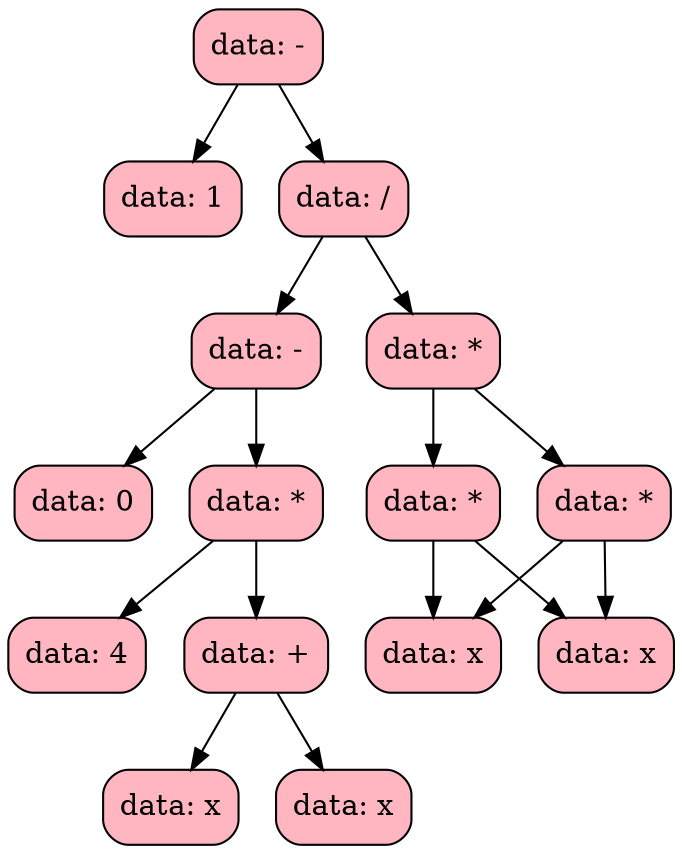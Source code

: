digraph G { 
node [shape = record];
 "00B10EA8"  "00B10EA8" [shape = Mrecord, style = filled, fillcolor = lightpink  label = "data: - "];
"00B10EA8" -> "00B10E48" 
 "00B10EA8" -> "00B10F38" 
 "00B10E48" [shape = Mrecord, style = filled, fillcolor = lightpink  label = "data: 1 "];
 "00B10F38" [shape = Mrecord, style = filled, fillcolor = lightpink  label = "data: / "];
"00B10F38" -> "00B10E90" 
 "00B10F38" -> "00B10DC0" 
 "00B10E90" [shape = Mrecord, style = filled, fillcolor = lightpink  label = "data: - "];
"00B10E90" -> "00B10F68" 
 "00B10E90" -> "00B10E60" 
 "00B10F68" [shape = Mrecord, style = filled, fillcolor = lightpink  label = "data: 0 "];
 "00B10E60" [shape = Mrecord, style = filled, fillcolor = lightpink  label = "data: * "];
"00B10E60" -> "00B10F08" 
 "00B10E60" -> "00B10FB0" 
 "00B10F08" [shape = Mrecord, style = filled, fillcolor = lightpink  label = "data: 4 "];
 "00B10FB0" [shape = Mrecord, style = filled, fillcolor = lightpink  label = "data: + "];
"00B10FB0" -> "00B104B0" 
 "00B10FB0" -> "00B10DF0" 
 "00B104B0" [shape = Mrecord, style = filled, fillcolor = lightpink  label = "data: x "];
 "00B10DF0" [shape = Mrecord, style = filled, fillcolor = lightpink  label = "data: x "];
 "00B10DC0" [shape = Mrecord, style = filled, fillcolor = lightpink  label = "data: * "];
"00B10DC0" -> "00B10DA8" 
 "00B10DC0" -> "00B10D90" 
 "00B10DA8" [shape = Mrecord, style = filled, fillcolor = lightpink  label = "data: * "];
"00B10DA8" -> "00B10CA8" 
 "00B10DA8" -> "00B10CC0" 
 "00B10CA8" [shape = Mrecord, style = filled, fillcolor = lightpink  label = "data: x "];
 "00B10CC0" [shape = Mrecord, style = filled, fillcolor = lightpink  label = "data: x "];
 "00B10D90" [shape = Mrecord, style = filled, fillcolor = lightpink  label = "data: * "];
"00B10D90" -> "00B10CA8" 
 "00B10D90" -> "00B10CC0" 
 "00B10CA8" [shape = Mrecord, style = filled, fillcolor = lightpink  label = "data: x "];
 "00B10CC0" [shape = Mrecord, style = filled, fillcolor = lightpink  label = "data: x "];
}

